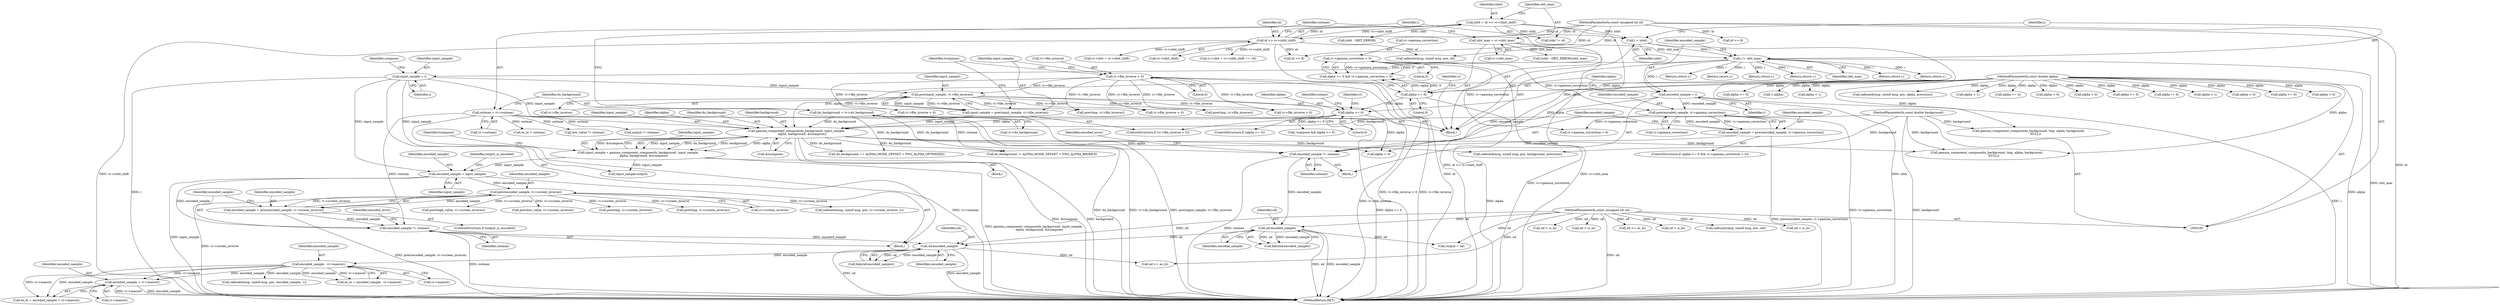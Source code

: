 digraph "0_Android_9d4853418ab2f754c2b63e091c29c5529b8b86ca_43@pointer" {
"1000588" [label="(Call,encoded_sample + vi->maxout)"];
"1000527" [label="(Call,encoded_sample - vi->maxout)"];
"1000403" [label="(Call,od-encoded_sample)"];
"1000164" [label="(MethodParameterIn,const unsigned int od)"];
"1000230" [label="(Call,od-encoded_sample)"];
"1000224" [label="(Call,encoded_sample *= outmax)"];
"1000183" [label="(Call,outmax = vi->outmax)"];
"1000217" [label="(Call,encoded_sample = pow(encoded_sample, vi->gamma_correction))"];
"1000219" [label="(Call,pow(encoded_sample, vi->gamma_correction))"];
"1000203" [label="(Call,encoded_sample = i)"];
"1000198" [label="(Call,i /= sbit_max)"];
"1000177" [label="(Call,sbit_max = vi->sbit_max)"];
"1000195" [label="(Call,i = isbit)"];
"1000169" [label="(Call,isbit = id >> vi->isbit_shift)"];
"1000171" [label="(Call,id >> vi->isbit_shift)"];
"1000163" [label="(MethodParameterIn,const unsigned int id)"];
"1000212" [label="(Call,vi->gamma_correction > 0)"];
"1000397" [label="(Call,encoded_sample *= outmax)"];
"1000390" [label="(Call,encoded_sample = pow(encoded_sample, vi->screen_inverse))"];
"1000392" [label="(Call,pow(encoded_sample, vi->screen_inverse))"];
"1000385" [label="(Call,encoded_sample = input_sample)"];
"1000308" [label="(Call,input_sample = gamma_component_compose(do_background, input_sample,\n            alpha, background, &tcompose))"];
"1000310" [label="(Call,gamma_component_compose(do_background, input_sample,\n            alpha, background, &tcompose))"];
"1000189" [label="(Call,do_background = vi->do_background)"];
"1000298" [label="(Call,input_sample = pow(input_sample, vi->file_inverse))"];
"1000300" [label="(Call,pow(input_sample, vi->file_inverse))"];
"1000264" [label="(Call,input_sample = i)"];
"1000293" [label="(Call,vi->file_inverse > 0)"];
"1000287" [label="(Call,alpha >= 0)"];
"1000209" [label="(Call,alpha >= 0)"];
"1000165" [label="(MethodParameterIn,const double alpha)"];
"1000166" [label="(MethodParameterIn,const double background)"];
"1000219" [label="(Call,pow(encoded_sample, vi->gamma_correction))"];
"1000357" [label="(Call,do_background == ALPHA_MODE_OFFSET + PNG_ALPHA_OPTIMIZED)"];
"1000163" [label="(MethodParameterIn,const unsigned int id)"];
"1001363" [label="(Call,safecatd(msg, sizeof msg, pos, vi->screen_inverse, 2))"];
"1000191" [label="(Call,vi->do_background)"];
"1001112" [label="(Call,isbit != id)"];
"1000393" [label="(Identifier,encoded_sample)"];
"1000392" [label="(Call,pow(encoded_sample, vi->screen_inverse))"];
"1000213" [label="(Call,vi->gamma_correction)"];
"1000199" [label="(Identifier,i)"];
"1000232" [label="(Identifier,encoded_sample)"];
"1000266" [label="(Identifier,i)"];
"1001591" [label="(Return,return i;)"];
"1000179" [label="(Call,vi->sbit_max)"];
"1000394" [label="(Call,vi->screen_inverse)"];
"1000297" [label="(Literal,0)"];
"1000229" [label="(Call,fabs(od-encoded_sample))"];
"1000165" [label="(MethodParameterIn,const double alpha)"];
"1000529" [label="(Call,vi->maxout)"];
"1000292" [label="(ControlStructure,if (vi->file_inverse > 0))"];
"1000275" [label="(Identifier,compose)"];
"1000527" [label="(Call,encoded_sample - vi->maxout)"];
"1000196" [label="(Identifier,i)"];
"1000391" [label="(Identifier,encoded_sample)"];
"1000390" [label="(Call,encoded_sample = pow(encoded_sample, vi->screen_inverse))"];
"1000398" [label="(Identifier,encoded_sample)"];
"1000230" [label="(Call,od-encoded_sample)"];
"1000312" [label="(Identifier,input_sample)"];
"1001191" [label="(Call,vi->file_inverse > 0)"];
"1000614" [label="(Call,pow(high_value, vi->screen_inverse))"];
"1000172" [label="(Identifier,id)"];
"1001235" [label="(Call,safecatd(msg, sizeof msg, pos, alpha, precision))"];
"1000652" [label="(Call,od <= es_hi)"];
"1001047" [label="(Call,alpha < 1)"];
"1000860" [label="(Call,od > is_hi)"];
"1000183" [label="(Call,outmax = vi->outmax)"];
"1000212" [label="(Call,vi->gamma_correction > 0)"];
"1000436" [label="(Return,return i;)"];
"1000228" [label="(Identifier,encoded_error)"];
"1000306" [label="(Identifier,tcompose)"];
"1000293" [label="(Call,vi->file_inverse > 0)"];
"1000185" [label="(Call,vi->outmax)"];
"1000166" [label="(MethodParameterIn,const double background)"];
"1000595" [label="(Call,es_hi < outmax)"];
"1000300" [label="(Call,pow(input_sample, vi->file_inverse))"];
"1000736" [label="(Call,gamma_component_compose(do_background, tmp, alpha, background,\n               NULL))"];
"1000288" [label="(Identifier,alpha)"];
"1000814" [label="(Call,gamma_component_compose(do_background, tmp, alpha, background,\n               NULL))"];
"1000528" [label="(Identifier,encoded_sample)"];
"1000649" [label="(Call,od >= es_lo)"];
"1000895" [label="(Call,vi->sbit + vi->isbit_shift)"];
"1000294" [label="(Call,vi->file_inverse)"];
"1000793" [label="(Call,alpha >= 0)"];
"1000177" [label="(Call,sbit_max = vi->sbit_max)"];
"1000719" [label="(Call,vi->file_inverse > 0)"];
"1000286" [label="(ControlStructure,if (alpha >= 0))"];
"1000203" [label="(Call,encoded_sample = i)"];
"1000211" [label="(Literal,0)"];
"1001515" [label="(Call,safecatd(msg, sizeof msg, pos, encoded_sample, 1))"];
"1000170" [label="(Identifier,isbit)"];
"1000881" [label="(Call,alpha < 0)"];
"1000309" [label="(Identifier,input_sample)"];
"1000367" [label="(Call,alpha > 0)"];
"1000299" [label="(Identifier,input_sample)"];
"1000167" [label="(Block,)"];
"1000205" [label="(Identifier,i)"];
"1000290" [label="(Block,)"];
"1000318" [label="(Identifier,tcompose)"];
"1000323" [label="(Identifier,output)"];
"1000260" [label="(Return,return i;)"];
"1000164" [label="(MethodParameterIn,const unsigned int od)"];
"1000184" [label="(Identifier,outmax)"];
"1000385" [label="(Call,encoded_sample = input_sample)"];
"1000190" [label="(Identifier,do_background)"];
"1000588" [label="(Call,encoded_sample + vi->maxout)"];
"1000715" [label="(Call,alpha >= 0)"];
"1000399" [label="(Identifier,outmax)"];
"1000313" [label="(Identifier,alpha)"];
"1000287" [label="(Call,alpha >= 0)"];
"1000797" [label="(Call,vi->file_inverse > 0)"];
"1000221" [label="(Call,vi->gamma_correction)"];
"1000207" [label="(ControlStructure,if (alpha >= 0 && vi->gamma_correction > 0))"];
"1000298" [label="(Call,input_sample = pow(input_sample, vi->file_inverse))"];
"1000662" [label="(Return,return i;)"];
"1000231" [label="(Identifier,od)"];
"1000387" [label="(Identifier,input_sample)"];
"1000217" [label="(Call,encoded_sample = pow(encoded_sample, vi->gamma_correction))"];
"1000403" [label="(Call,od-encoded_sample)"];
"1000224" [label="(Call,encoded_sample *= outmax)"];
"1000589" [label="(Identifier,encoded_sample)"];
"1000401" [label="(Identifier,encoded_error)"];
"1000295" [label="(Identifier,vi)"];
"1000302" [label="(Call,vi->file_inverse)"];
"1001065" [label="(Call,alpha != 0)"];
"1000225" [label="(Identifier,encoded_sample)"];
"1000311" [label="(Identifier,do_background)"];
"1001060" [label="(Call,alpha < 1)"];
"1000201" [label="(Block,)"];
"1000315" [label="(Call,&tcompose)"];
"1001296" [label="(Call,alpha < 0)"];
"1001593" [label="(MethodReturn,RET)"];
"1001266" [label="(Call,safecatd(msg, sizeof msg, pos, background, precision))"];
"1000169" [label="(Call,isbit = id >> vi->isbit_shift)"];
"1000189" [label="(Call,do_background = vi->do_background)"];
"1001044" [label="(Call,alpha >= 0)"];
"1000558" [label="(Call,low_value *= outmax)"];
"1000209" [label="(Call,alpha >= 0)"];
"1000553" [label="(Call,pow(low_value, vi->screen_inverse))"];
"1000200" [label="(Identifier,sbit_max)"];
"1000314" [label="(Identifier,background)"];
"1000264" [label="(Call,input_sample = i)"];
"1000322" [label="(Call,output = od)"];
"1000729" [label="(Call,pow(tmp, vi->file_inverse))"];
"1001532" [label="(Call,safecatn(msg, sizeof msg, pos, od))"];
"1000310" [label="(Call,gamma_component_compose(do_background, input_sample,\n            alpha, background, &tcompose))"];
"1001057" [label="(Call,alpha > 0)"];
"1000807" [label="(Call,pow(tmp, vi->file_inverse))"];
"1000195" [label="(Call,i = isbit)"];
"1000220" [label="(Identifier,encoded_sample)"];
"1000700" [label="(Call,(isbit - SBIT_ERROR)/sbit_max)"];
"1000218" [label="(Identifier,encoded_sample)"];
"1000325" [label="(Call,output /= outmax)"];
"1000977" [label="(Call,od < is_lo)"];
"1000586" [label="(Call,es_hi = encoded_sample + vi->maxout)"];
"1000388" [label="(ControlStructure,if (output_is_encoded))"];
"1000832" [label="(Call,pow(tmp, vi->screen_inverse))"];
"1000198" [label="(Call,i /= sbit_max)"];
"1000397" [label="(Call,encoded_sample *= outmax)"];
"1000197" [label="(Identifier,isbit)"];
"1000590" [label="(Call,vi->maxout)"];
"1000980" [label="(Call,od > is_hi)"];
"1000386" [label="(Identifier,encoded_sample)"];
"1000894" [label="(Call,vi->sbit + vi->isbit_shift == 16)"];
"1000265" [label="(Identifier,input_sample)"];
"1001394" [label="(Call,alpha >= 0)"];
"1000870" [label="(Return,return i;)"];
"1001098" [label="(Call,safecatn(msg, sizeof msg, pos, id))"];
"1000204" [label="(Identifier,encoded_sample)"];
"1000754" [label="(Call,pow(tmp, vi->screen_inverse))"];
"1000214" [label="(Identifier,vi)"];
"1000216" [label="(Literal,0)"];
"1000402" [label="(Call,fabs(od-encoded_sample))"];
"1000990" [label="(Return,return i;)"];
"1000444" [label="(Call,input_sample-output)"];
"1001414" [label="(Call,vi->gamma_correction > 0)"];
"1000525" [label="(Call,es_lo = encoded_sample - vi->maxout)"];
"1000701" [label="(Call,isbit - SBIT_ERROR)"];
"1000908" [label="(Call,id >> 8)"];
"1000857" [label="(Call,od < is_lo)"];
"1000262" [label="(Block,)"];
"1000210" [label="(Identifier,alpha)"];
"1001391" [label="(Call,!compose && alpha >= 0)"];
"1000389" [label="(Identifier,output_is_encoded)"];
"1000943" [label="(Call,id >> 8)"];
"1000289" [label="(Literal,0)"];
"1000404" [label="(Identifier,od)"];
"1000178" [label="(Identifier,sbit_max)"];
"1000341" [label="(Call,do_background != ALPHA_MODE_OFFSET + PNG_ALPHA_BROKEN)"];
"1000173" [label="(Call,vi->isbit_shift)"];
"1000301" [label="(Identifier,input_sample)"];
"1000208" [label="(Call,alpha >= 0 && vi->gamma_correction > 0)"];
"1000308" [label="(Call,input_sample = gamma_component_compose(do_background, input_sample,\n            alpha, background, &tcompose))"];
"1001288" [label="(Call,1-alpha)"];
"1000336" [label="(Call,alpha < 0)"];
"1000226" [label="(Identifier,outmax)"];
"1000171" [label="(Call,id >> vi->isbit_shift)"];
"1000362" [label="(Call,alpha < 1)"];
"1000405" [label="(Identifier,encoded_sample)"];
"1000588" -> "1000586"  [label="AST: "];
"1000588" -> "1000590"  [label="CFG: "];
"1000589" -> "1000588"  [label="AST: "];
"1000590" -> "1000588"  [label="AST: "];
"1000586" -> "1000588"  [label="CFG: "];
"1000588" -> "1001593"  [label="DDG: encoded_sample"];
"1000588" -> "1001593"  [label="DDG: vi->maxout"];
"1000527" -> "1000588"  [label="DDG: encoded_sample"];
"1000527" -> "1000588"  [label="DDG: vi->maxout"];
"1000527" -> "1000525"  [label="AST: "];
"1000527" -> "1000529"  [label="CFG: "];
"1000528" -> "1000527"  [label="AST: "];
"1000529" -> "1000527"  [label="AST: "];
"1000525" -> "1000527"  [label="CFG: "];
"1000527" -> "1000525"  [label="DDG: encoded_sample"];
"1000527" -> "1000525"  [label="DDG: vi->maxout"];
"1000403" -> "1000527"  [label="DDG: encoded_sample"];
"1000527" -> "1000586"  [label="DDG: encoded_sample"];
"1000527" -> "1000586"  [label="DDG: vi->maxout"];
"1000527" -> "1001515"  [label="DDG: encoded_sample"];
"1000403" -> "1000402"  [label="AST: "];
"1000403" -> "1000405"  [label="CFG: "];
"1000404" -> "1000403"  [label="AST: "];
"1000405" -> "1000403"  [label="AST: "];
"1000402" -> "1000403"  [label="CFG: "];
"1000403" -> "1001593"  [label="DDG: encoded_sample"];
"1000403" -> "1001593"  [label="DDG: od"];
"1000403" -> "1000402"  [label="DDG: od"];
"1000403" -> "1000402"  [label="DDG: encoded_sample"];
"1000164" -> "1000403"  [label="DDG: od"];
"1000230" -> "1000403"  [label="DDG: od"];
"1000397" -> "1000403"  [label="DDG: encoded_sample"];
"1000403" -> "1000649"  [label="DDG: od"];
"1000164" -> "1000160"  [label="AST: "];
"1000164" -> "1001593"  [label="DDG: od"];
"1000164" -> "1000230"  [label="DDG: od"];
"1000164" -> "1000322"  [label="DDG: od"];
"1000164" -> "1000649"  [label="DDG: od"];
"1000164" -> "1000652"  [label="DDG: od"];
"1000164" -> "1000857"  [label="DDG: od"];
"1000164" -> "1000860"  [label="DDG: od"];
"1000164" -> "1000977"  [label="DDG: od"];
"1000164" -> "1000980"  [label="DDG: od"];
"1000164" -> "1001532"  [label="DDG: od"];
"1000230" -> "1000229"  [label="AST: "];
"1000230" -> "1000232"  [label="CFG: "];
"1000231" -> "1000230"  [label="AST: "];
"1000232" -> "1000230"  [label="AST: "];
"1000229" -> "1000230"  [label="CFG: "];
"1000230" -> "1001593"  [label="DDG: od"];
"1000230" -> "1001593"  [label="DDG: encoded_sample"];
"1000230" -> "1000229"  [label="DDG: od"];
"1000230" -> "1000229"  [label="DDG: encoded_sample"];
"1000224" -> "1000230"  [label="DDG: encoded_sample"];
"1000230" -> "1000322"  [label="DDG: od"];
"1000224" -> "1000201"  [label="AST: "];
"1000224" -> "1000226"  [label="CFG: "];
"1000225" -> "1000224"  [label="AST: "];
"1000226" -> "1000224"  [label="AST: "];
"1000228" -> "1000224"  [label="CFG: "];
"1000224" -> "1001593"  [label="DDG: outmax"];
"1000183" -> "1000224"  [label="DDG: outmax"];
"1000217" -> "1000224"  [label="DDG: encoded_sample"];
"1000203" -> "1000224"  [label="DDG: encoded_sample"];
"1000183" -> "1000167"  [label="AST: "];
"1000183" -> "1000185"  [label="CFG: "];
"1000184" -> "1000183"  [label="AST: "];
"1000185" -> "1000183"  [label="AST: "];
"1000190" -> "1000183"  [label="CFG: "];
"1000183" -> "1001593"  [label="DDG: vi->outmax"];
"1000183" -> "1000325"  [label="DDG: outmax"];
"1000183" -> "1000397"  [label="DDG: outmax"];
"1000183" -> "1000558"  [label="DDG: outmax"];
"1000183" -> "1000595"  [label="DDG: outmax"];
"1000217" -> "1000207"  [label="AST: "];
"1000217" -> "1000219"  [label="CFG: "];
"1000218" -> "1000217"  [label="AST: "];
"1000219" -> "1000217"  [label="AST: "];
"1000225" -> "1000217"  [label="CFG: "];
"1000217" -> "1001593"  [label="DDG: pow(encoded_sample, vi->gamma_correction)"];
"1000219" -> "1000217"  [label="DDG: encoded_sample"];
"1000219" -> "1000217"  [label="DDG: vi->gamma_correction"];
"1000219" -> "1000221"  [label="CFG: "];
"1000220" -> "1000219"  [label="AST: "];
"1000221" -> "1000219"  [label="AST: "];
"1000219" -> "1001593"  [label="DDG: vi->gamma_correction"];
"1000203" -> "1000219"  [label="DDG: encoded_sample"];
"1000212" -> "1000219"  [label="DDG: vi->gamma_correction"];
"1000219" -> "1001414"  [label="DDG: vi->gamma_correction"];
"1000203" -> "1000201"  [label="AST: "];
"1000203" -> "1000205"  [label="CFG: "];
"1000204" -> "1000203"  [label="AST: "];
"1000205" -> "1000203"  [label="AST: "];
"1000210" -> "1000203"  [label="CFG: "];
"1000203" -> "1001593"  [label="DDG: i"];
"1000198" -> "1000203"  [label="DDG: i"];
"1000198" -> "1000167"  [label="AST: "];
"1000198" -> "1000200"  [label="CFG: "];
"1000199" -> "1000198"  [label="AST: "];
"1000200" -> "1000198"  [label="AST: "];
"1000204" -> "1000198"  [label="CFG: "];
"1000198" -> "1001593"  [label="DDG: sbit_max"];
"1000177" -> "1000198"  [label="DDG: sbit_max"];
"1000195" -> "1000198"  [label="DDG: i"];
"1000198" -> "1000260"  [label="DDG: i"];
"1000198" -> "1000264"  [label="DDG: i"];
"1000198" -> "1000436"  [label="DDG: i"];
"1000198" -> "1000662"  [label="DDG: i"];
"1000198" -> "1000870"  [label="DDG: i"];
"1000198" -> "1000990"  [label="DDG: i"];
"1000198" -> "1001591"  [label="DDG: i"];
"1000177" -> "1000167"  [label="AST: "];
"1000177" -> "1000179"  [label="CFG: "];
"1000178" -> "1000177"  [label="AST: "];
"1000179" -> "1000177"  [label="AST: "];
"1000184" -> "1000177"  [label="CFG: "];
"1000177" -> "1001593"  [label="DDG: vi->sbit_max"];
"1000177" -> "1000700"  [label="DDG: sbit_max"];
"1000195" -> "1000167"  [label="AST: "];
"1000195" -> "1000197"  [label="CFG: "];
"1000196" -> "1000195"  [label="AST: "];
"1000197" -> "1000195"  [label="AST: "];
"1000199" -> "1000195"  [label="CFG: "];
"1000195" -> "1001593"  [label="DDG: isbit"];
"1000169" -> "1000195"  [label="DDG: isbit"];
"1000169" -> "1000167"  [label="AST: "];
"1000169" -> "1000171"  [label="CFG: "];
"1000170" -> "1000169"  [label="AST: "];
"1000171" -> "1000169"  [label="AST: "];
"1000178" -> "1000169"  [label="CFG: "];
"1000169" -> "1001593"  [label="DDG: id >> vi->isbit_shift"];
"1000171" -> "1000169"  [label="DDG: id"];
"1000171" -> "1000169"  [label="DDG: vi->isbit_shift"];
"1000169" -> "1000701"  [label="DDG: isbit"];
"1000169" -> "1001112"  [label="DDG: isbit"];
"1000171" -> "1000173"  [label="CFG: "];
"1000172" -> "1000171"  [label="AST: "];
"1000173" -> "1000171"  [label="AST: "];
"1000171" -> "1001593"  [label="DDG: id"];
"1000171" -> "1001593"  [label="DDG: vi->isbit_shift"];
"1000163" -> "1000171"  [label="DDG: id"];
"1000171" -> "1000894"  [label="DDG: vi->isbit_shift"];
"1000171" -> "1000895"  [label="DDG: vi->isbit_shift"];
"1000171" -> "1000908"  [label="DDG: id"];
"1000171" -> "1001098"  [label="DDG: id"];
"1000163" -> "1000160"  [label="AST: "];
"1000163" -> "1001593"  [label="DDG: id"];
"1000163" -> "1000908"  [label="DDG: id"];
"1000163" -> "1000943"  [label="DDG: id"];
"1000163" -> "1001098"  [label="DDG: id"];
"1000163" -> "1001112"  [label="DDG: id"];
"1000212" -> "1000208"  [label="AST: "];
"1000212" -> "1000216"  [label="CFG: "];
"1000213" -> "1000212"  [label="AST: "];
"1000216" -> "1000212"  [label="AST: "];
"1000208" -> "1000212"  [label="CFG: "];
"1000212" -> "1001593"  [label="DDG: vi->gamma_correction"];
"1000212" -> "1000208"  [label="DDG: vi->gamma_correction"];
"1000212" -> "1000208"  [label="DDG: 0"];
"1000212" -> "1001414"  [label="DDG: vi->gamma_correction"];
"1000397" -> "1000262"  [label="AST: "];
"1000397" -> "1000399"  [label="CFG: "];
"1000398" -> "1000397"  [label="AST: "];
"1000399" -> "1000397"  [label="AST: "];
"1000401" -> "1000397"  [label="CFG: "];
"1000397" -> "1001593"  [label="DDG: outmax"];
"1000390" -> "1000397"  [label="DDG: encoded_sample"];
"1000385" -> "1000397"  [label="DDG: encoded_sample"];
"1000390" -> "1000388"  [label="AST: "];
"1000390" -> "1000392"  [label="CFG: "];
"1000391" -> "1000390"  [label="AST: "];
"1000392" -> "1000390"  [label="AST: "];
"1000398" -> "1000390"  [label="CFG: "];
"1000390" -> "1001593"  [label="DDG: pow(encoded_sample, vi->screen_inverse)"];
"1000392" -> "1000390"  [label="DDG: encoded_sample"];
"1000392" -> "1000390"  [label="DDG: vi->screen_inverse"];
"1000392" -> "1000394"  [label="CFG: "];
"1000393" -> "1000392"  [label="AST: "];
"1000394" -> "1000392"  [label="AST: "];
"1000392" -> "1001593"  [label="DDG: vi->screen_inverse"];
"1000385" -> "1000392"  [label="DDG: encoded_sample"];
"1000392" -> "1000553"  [label="DDG: vi->screen_inverse"];
"1000392" -> "1000614"  [label="DDG: vi->screen_inverse"];
"1000392" -> "1000754"  [label="DDG: vi->screen_inverse"];
"1000392" -> "1000832"  [label="DDG: vi->screen_inverse"];
"1000392" -> "1001363"  [label="DDG: vi->screen_inverse"];
"1000385" -> "1000262"  [label="AST: "];
"1000385" -> "1000387"  [label="CFG: "];
"1000386" -> "1000385"  [label="AST: "];
"1000387" -> "1000385"  [label="AST: "];
"1000389" -> "1000385"  [label="CFG: "];
"1000385" -> "1001593"  [label="DDG: input_sample"];
"1000308" -> "1000385"  [label="DDG: input_sample"];
"1000264" -> "1000385"  [label="DDG: input_sample"];
"1000308" -> "1000290"  [label="AST: "];
"1000308" -> "1000310"  [label="CFG: "];
"1000309" -> "1000308"  [label="AST: "];
"1000310" -> "1000308"  [label="AST: "];
"1000318" -> "1000308"  [label="CFG: "];
"1000308" -> "1001593"  [label="DDG: gamma_component_compose(do_background, input_sample,\n            alpha, background, &tcompose)"];
"1000310" -> "1000308"  [label="DDG: input_sample"];
"1000310" -> "1000308"  [label="DDG: do_background"];
"1000310" -> "1000308"  [label="DDG: background"];
"1000310" -> "1000308"  [label="DDG: alpha"];
"1000310" -> "1000308"  [label="DDG: &tcompose"];
"1000308" -> "1000444"  [label="DDG: input_sample"];
"1000310" -> "1000315"  [label="CFG: "];
"1000311" -> "1000310"  [label="AST: "];
"1000312" -> "1000310"  [label="AST: "];
"1000313" -> "1000310"  [label="AST: "];
"1000314" -> "1000310"  [label="AST: "];
"1000315" -> "1000310"  [label="AST: "];
"1000310" -> "1001593"  [label="DDG: &tcompose"];
"1000310" -> "1001593"  [label="DDG: background"];
"1000189" -> "1000310"  [label="DDG: do_background"];
"1000298" -> "1000310"  [label="DDG: input_sample"];
"1000264" -> "1000310"  [label="DDG: input_sample"];
"1000287" -> "1000310"  [label="DDG: alpha"];
"1000165" -> "1000310"  [label="DDG: alpha"];
"1000166" -> "1000310"  [label="DDG: background"];
"1000310" -> "1000336"  [label="DDG: alpha"];
"1000310" -> "1000341"  [label="DDG: do_background"];
"1000310" -> "1000357"  [label="DDG: do_background"];
"1000310" -> "1000736"  [label="DDG: background"];
"1000310" -> "1001266"  [label="DDG: background"];
"1000189" -> "1000167"  [label="AST: "];
"1000189" -> "1000191"  [label="CFG: "];
"1000190" -> "1000189"  [label="AST: "];
"1000191" -> "1000189"  [label="AST: "];
"1000196" -> "1000189"  [label="CFG: "];
"1000189" -> "1001593"  [label="DDG: do_background"];
"1000189" -> "1001593"  [label="DDG: vi->do_background"];
"1000189" -> "1000341"  [label="DDG: do_background"];
"1000189" -> "1000357"  [label="DDG: do_background"];
"1000298" -> "1000292"  [label="AST: "];
"1000298" -> "1000300"  [label="CFG: "];
"1000299" -> "1000298"  [label="AST: "];
"1000300" -> "1000298"  [label="AST: "];
"1000306" -> "1000298"  [label="CFG: "];
"1000298" -> "1001593"  [label="DDG: pow(input_sample, vi->file_inverse)"];
"1000300" -> "1000298"  [label="DDG: input_sample"];
"1000300" -> "1000298"  [label="DDG: vi->file_inverse"];
"1000300" -> "1000302"  [label="CFG: "];
"1000301" -> "1000300"  [label="AST: "];
"1000302" -> "1000300"  [label="AST: "];
"1000300" -> "1001593"  [label="DDG: vi->file_inverse"];
"1000264" -> "1000300"  [label="DDG: input_sample"];
"1000293" -> "1000300"  [label="DDG: vi->file_inverse"];
"1000300" -> "1000719"  [label="DDG: vi->file_inverse"];
"1000300" -> "1000729"  [label="DDG: vi->file_inverse"];
"1000300" -> "1000797"  [label="DDG: vi->file_inverse"];
"1000300" -> "1000807"  [label="DDG: vi->file_inverse"];
"1000300" -> "1001191"  [label="DDG: vi->file_inverse"];
"1000264" -> "1000262"  [label="AST: "];
"1000264" -> "1000266"  [label="CFG: "];
"1000265" -> "1000264"  [label="AST: "];
"1000266" -> "1000264"  [label="AST: "];
"1000275" -> "1000264"  [label="CFG: "];
"1000264" -> "1001593"  [label="DDG: i"];
"1000264" -> "1000444"  [label="DDG: input_sample"];
"1000293" -> "1000292"  [label="AST: "];
"1000293" -> "1000297"  [label="CFG: "];
"1000294" -> "1000293"  [label="AST: "];
"1000297" -> "1000293"  [label="AST: "];
"1000299" -> "1000293"  [label="CFG: "];
"1000306" -> "1000293"  [label="CFG: "];
"1000293" -> "1001593"  [label="DDG: vi->file_inverse"];
"1000293" -> "1001593"  [label="DDG: vi->file_inverse > 0"];
"1000293" -> "1000719"  [label="DDG: vi->file_inverse"];
"1000293" -> "1000729"  [label="DDG: vi->file_inverse"];
"1000293" -> "1000797"  [label="DDG: vi->file_inverse"];
"1000293" -> "1000807"  [label="DDG: vi->file_inverse"];
"1000293" -> "1001191"  [label="DDG: vi->file_inverse"];
"1000287" -> "1000286"  [label="AST: "];
"1000287" -> "1000289"  [label="CFG: "];
"1000288" -> "1000287"  [label="AST: "];
"1000289" -> "1000287"  [label="AST: "];
"1000295" -> "1000287"  [label="CFG: "];
"1000323" -> "1000287"  [label="CFG: "];
"1000287" -> "1001593"  [label="DDG: alpha >= 0"];
"1000209" -> "1000287"  [label="DDG: alpha"];
"1000165" -> "1000287"  [label="DDG: alpha"];
"1000287" -> "1000336"  [label="DDG: alpha"];
"1000287" -> "1001391"  [label="DDG: alpha >= 0"];
"1000209" -> "1000208"  [label="AST: "];
"1000209" -> "1000211"  [label="CFG: "];
"1000210" -> "1000209"  [label="AST: "];
"1000211" -> "1000209"  [label="AST: "];
"1000214" -> "1000209"  [label="CFG: "];
"1000208" -> "1000209"  [label="CFG: "];
"1000209" -> "1001593"  [label="DDG: alpha"];
"1000209" -> "1000208"  [label="DDG: alpha"];
"1000209" -> "1000208"  [label="DDG: 0"];
"1000165" -> "1000209"  [label="DDG: alpha"];
"1000165" -> "1000160"  [label="AST: "];
"1000165" -> "1001593"  [label="DDG: alpha"];
"1000165" -> "1000336"  [label="DDG: alpha"];
"1000165" -> "1000362"  [label="DDG: alpha"];
"1000165" -> "1000367"  [label="DDG: alpha"];
"1000165" -> "1000715"  [label="DDG: alpha"];
"1000165" -> "1000736"  [label="DDG: alpha"];
"1000165" -> "1000793"  [label="DDG: alpha"];
"1000165" -> "1000814"  [label="DDG: alpha"];
"1000165" -> "1000881"  [label="DDG: alpha"];
"1000165" -> "1001044"  [label="DDG: alpha"];
"1000165" -> "1001047"  [label="DDG: alpha"];
"1000165" -> "1001057"  [label="DDG: alpha"];
"1000165" -> "1001060"  [label="DDG: alpha"];
"1000165" -> "1001065"  [label="DDG: alpha"];
"1000165" -> "1001235"  [label="DDG: alpha"];
"1000165" -> "1001288"  [label="DDG: alpha"];
"1000165" -> "1001296"  [label="DDG: alpha"];
"1000165" -> "1001394"  [label="DDG: alpha"];
"1000166" -> "1000160"  [label="AST: "];
"1000166" -> "1001593"  [label="DDG: background"];
"1000166" -> "1000736"  [label="DDG: background"];
"1000166" -> "1000814"  [label="DDG: background"];
"1000166" -> "1001266"  [label="DDG: background"];
}
